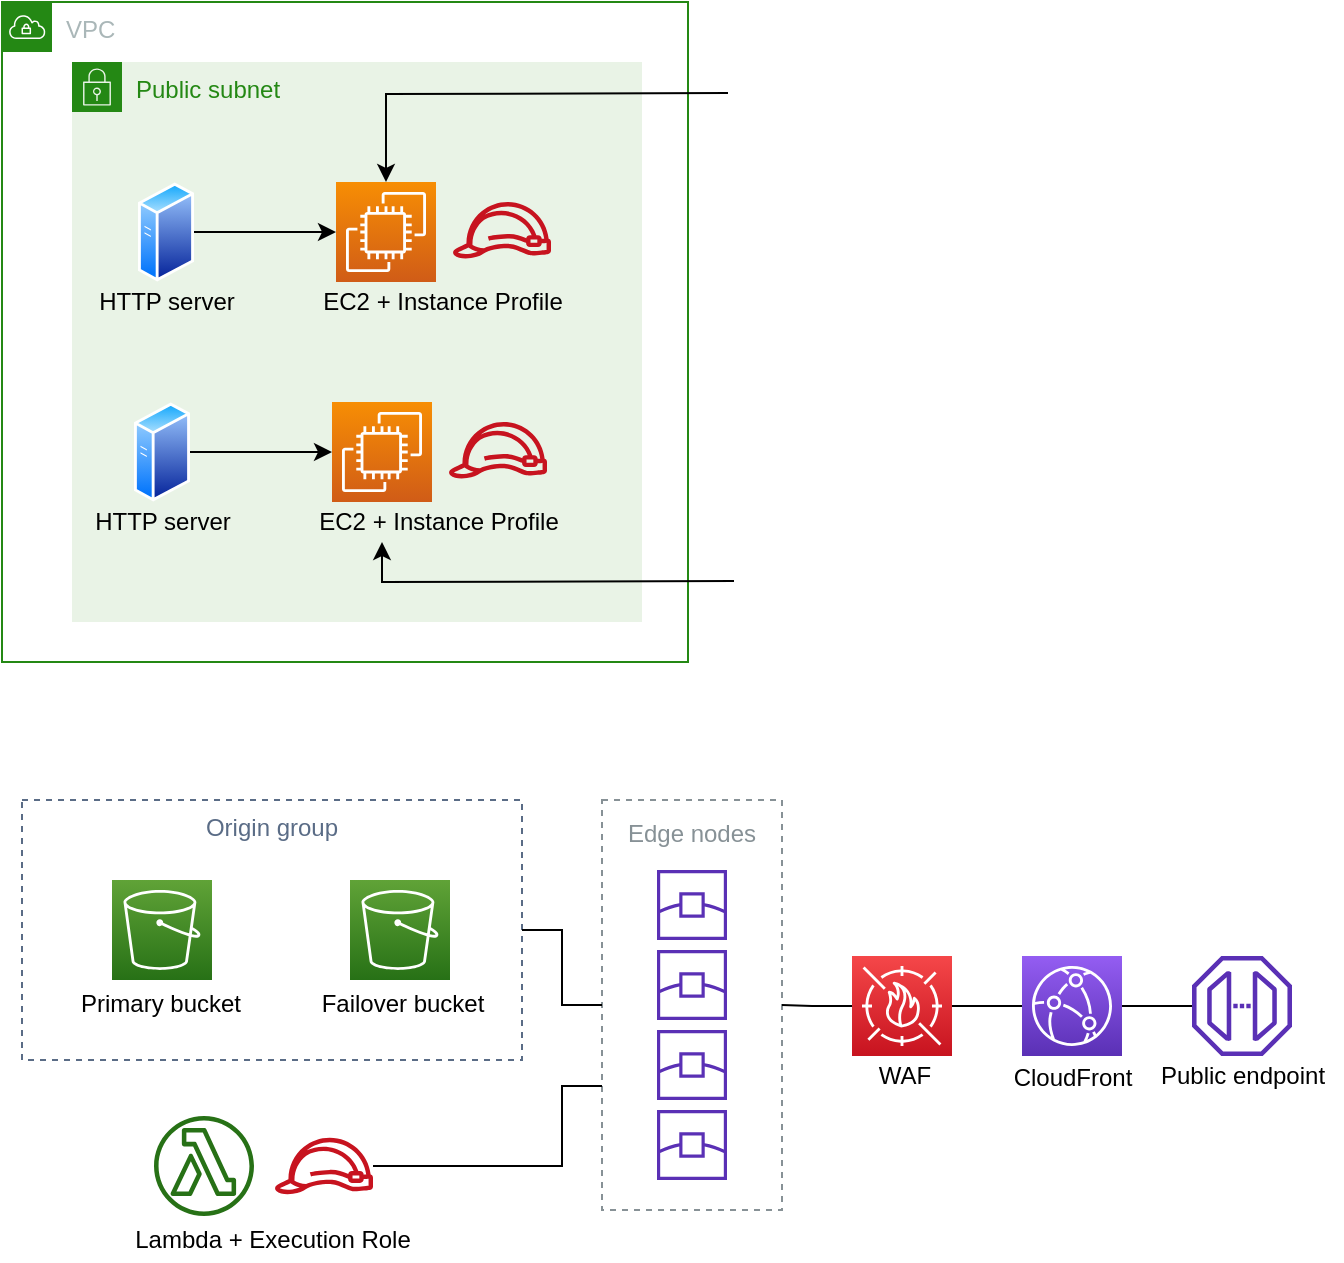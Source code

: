 <mxfile version="14.1.8" type="device"><diagram id="VrJSyCtyyk0UYBWMlAai" name="Page-1"><mxGraphModel dx="1086" dy="806" grid="1" gridSize="10" guides="1" tooltips="1" connect="1" arrows="1" fold="1" page="1" pageScale="1" pageWidth="850" pageHeight="1100" math="0" shadow="0"><root><mxCell id="0"/><mxCell id="1" parent="0"/><mxCell id="t7BEnbgrJtdrj7GlDJGb-13" style="edgeStyle=orthogonalEdgeStyle;rounded=0;orthogonalLoop=1;jettySize=auto;html=1;exitX=0.5;exitY=1;exitDx=0;exitDy=0;" parent="1" edge="1"><mxGeometry relative="1" as="geometry"><mxPoint x="345" y="630" as="sourcePoint"/><mxPoint x="345" y="630" as="targetPoint"/></mxGeometry></mxCell><mxCell id="pYBIsoTa9pyas0MJcHTM-6" value="" style="group" parent="1" vertex="1" connectable="0"><mxGeometry x="220" y="637" width="150" height="72.12" as="geometry"/></mxCell><mxCell id="pYBIsoTa9pyas0MJcHTM-7" value="" style="outlineConnect=0;fontColor=#232F3E;gradientColor=none;fillColor=#C7131F;strokeColor=none;dashed=0;verticalLabelPosition=bottom;verticalAlign=top;align=center;html=1;fontSize=12;fontStyle=0;aspect=fixed;pointerEvents=1;shape=mxgraph.aws4.role;" parent="pYBIsoTa9pyas0MJcHTM-6" vertex="1"><mxGeometry x="76" y="10.9" width="50" height="28.21" as="geometry"/></mxCell><mxCell id="pYBIsoTa9pyas0MJcHTM-8" value="" style="outlineConnect=0;fontColor=#232F3E;gradientColor=none;fillColor=#277116;strokeColor=none;dashed=0;verticalLabelPosition=bottom;verticalAlign=top;align=center;html=1;fontSize=12;fontStyle=0;aspect=fixed;pointerEvents=1;shape=mxgraph.aws4.lambda_function;" parent="pYBIsoTa9pyas0MJcHTM-6" vertex="1"><mxGeometry x="16" width="50" height="50" as="geometry"/></mxCell><mxCell id="pYBIsoTa9pyas0MJcHTM-9" value="Lambda + Execution Role" style="text;html=1;resizable=0;autosize=1;align=center;verticalAlign=middle;points=[];fillColor=none;strokeColor=none;rounded=0;" parent="pYBIsoTa9pyas0MJcHTM-6" vertex="1"><mxGeometry y="52.12" width="150" height="20" as="geometry"/></mxCell><mxCell id="pYBIsoTa9pyas0MJcHTM-15" value="" style="group" parent="1" vertex="1" connectable="0"><mxGeometry x="170" y="479" width="250" height="130" as="geometry"/></mxCell><mxCell id="pYBIsoTa9pyas0MJcHTM-13" value="Origin group" style="fillColor=none;strokeColor=#5A6C86;dashed=1;verticalAlign=top;fontStyle=0;fontColor=#5A6C86;" parent="pYBIsoTa9pyas0MJcHTM-15" vertex="1"><mxGeometry width="250" height="130" as="geometry"/></mxCell><mxCell id="pYBIsoTa9pyas0MJcHTM-10" value="" style="group" parent="pYBIsoTa9pyas0MJcHTM-15" vertex="1" connectable="0"><mxGeometry x="140" y="40" width="100" height="72" as="geometry"/></mxCell><mxCell id="t7BEnbgrJtdrj7GlDJGb-5" value="" style="outlineConnect=0;fontColor=#232F3E;gradientColor=#60A337;gradientDirection=north;fillColor=#277116;strokeColor=#ffffff;dashed=0;verticalLabelPosition=bottom;verticalAlign=top;align=center;html=1;fontSize=12;fontStyle=0;aspect=fixed;shape=mxgraph.aws4.resourceIcon;resIcon=mxgraph.aws4.s3;" parent="pYBIsoTa9pyas0MJcHTM-10" vertex="1"><mxGeometry x="24" width="50" height="50" as="geometry"/></mxCell><mxCell id="t7BEnbgrJtdrj7GlDJGb-6" value="Failover bucket" style="text;html=1;resizable=0;autosize=1;align=center;verticalAlign=middle;points=[];fillColor=none;strokeColor=none;rounded=0;" parent="pYBIsoTa9pyas0MJcHTM-10" vertex="1"><mxGeometry y="52" width="100" height="20" as="geometry"/></mxCell><mxCell id="pYBIsoTa9pyas0MJcHTM-14" value="" style="group" parent="pYBIsoTa9pyas0MJcHTM-15" vertex="1" connectable="0"><mxGeometry x="19" y="40" width="100" height="72" as="geometry"/></mxCell><mxCell id="t7BEnbgrJtdrj7GlDJGb-8" value="" style="outlineConnect=0;fontColor=#232F3E;gradientColor=#60A337;gradientDirection=north;fillColor=#277116;strokeColor=#ffffff;dashed=0;verticalLabelPosition=bottom;verticalAlign=top;align=center;html=1;fontSize=12;fontStyle=0;aspect=fixed;shape=mxgraph.aws4.resourceIcon;resIcon=mxgraph.aws4.s3;" parent="pYBIsoTa9pyas0MJcHTM-14" vertex="1"><mxGeometry x="26" width="50" height="50" as="geometry"/></mxCell><mxCell id="t7BEnbgrJtdrj7GlDJGb-9" value="Primary bucket" style="text;html=1;resizable=0;autosize=1;align=center;verticalAlign=middle;points=[];fillColor=none;strokeColor=none;rounded=0;" parent="pYBIsoTa9pyas0MJcHTM-14" vertex="1"><mxGeometry y="52" width="100" height="20" as="geometry"/></mxCell><mxCell id="pYBIsoTa9pyas0MJcHTM-27" value="" style="group" parent="1" vertex="1" connectable="0"><mxGeometry x="460" y="479" width="90" height="205" as="geometry"/></mxCell><mxCell id="pYBIsoTa9pyas0MJcHTM-16" value="Edge nodes" style="outlineConnect=0;gradientColor=none;html=1;whiteSpace=wrap;fontSize=12;fontStyle=0;strokeColor=#879196;fillColor=none;verticalAlign=top;align=center;fontColor=#879196;dashed=1;spacingTop=3;" parent="pYBIsoTa9pyas0MJcHTM-27" vertex="1"><mxGeometry width="90" height="205" as="geometry"/></mxCell><mxCell id="pYBIsoTa9pyas0MJcHTM-17" value="" style="outlineConnect=0;fontColor=#232F3E;gradientColor=none;fillColor=#5A30B5;strokeColor=none;dashed=0;verticalLabelPosition=bottom;verticalAlign=top;align=center;html=1;fontSize=12;fontStyle=0;aspect=fixed;pointerEvents=1;shape=mxgraph.aws4.edge_location;" parent="pYBIsoTa9pyas0MJcHTM-27" vertex="1"><mxGeometry x="27.5" y="35" width="35" height="35" as="geometry"/></mxCell><mxCell id="pYBIsoTa9pyas0MJcHTM-18" value="" style="outlineConnect=0;fontColor=#232F3E;gradientColor=none;fillColor=#5A30B5;strokeColor=none;dashed=0;verticalLabelPosition=bottom;verticalAlign=top;align=center;html=1;fontSize=12;fontStyle=0;aspect=fixed;pointerEvents=1;shape=mxgraph.aws4.edge_location;" parent="pYBIsoTa9pyas0MJcHTM-27" vertex="1"><mxGeometry x="27.5" y="75" width="35" height="35" as="geometry"/></mxCell><mxCell id="pYBIsoTa9pyas0MJcHTM-19" value="" style="outlineConnect=0;fontColor=#232F3E;gradientColor=none;fillColor=#5A30B5;strokeColor=none;dashed=0;verticalLabelPosition=bottom;verticalAlign=top;align=center;html=1;fontSize=12;fontStyle=0;aspect=fixed;pointerEvents=1;shape=mxgraph.aws4.edge_location;" parent="pYBIsoTa9pyas0MJcHTM-27" vertex="1"><mxGeometry x="27.5" y="115" width="35" height="35" as="geometry"/></mxCell><mxCell id="pYBIsoTa9pyas0MJcHTM-21" value="" style="outlineConnect=0;fontColor=#232F3E;gradientColor=none;fillColor=#5A30B5;strokeColor=none;dashed=0;verticalLabelPosition=bottom;verticalAlign=top;align=center;html=1;fontSize=12;fontStyle=0;aspect=fixed;pointerEvents=1;shape=mxgraph.aws4.edge_location;" parent="pYBIsoTa9pyas0MJcHTM-27" vertex="1"><mxGeometry x="27.5" y="155" width="35" height="35" as="geometry"/></mxCell><mxCell id="pYBIsoTa9pyas0MJcHTM-29" style="edgeStyle=orthogonalEdgeStyle;rounded=0;orthogonalLoop=1;jettySize=auto;html=1;exitX=1;exitY=0.5;exitDx=0;exitDy=0;endArrow=none;endFill=0;" parent="1" source="pYBIsoTa9pyas0MJcHTM-13" target="pYBIsoTa9pyas0MJcHTM-16" edge="1"><mxGeometry relative="1" as="geometry"/></mxCell><mxCell id="pYBIsoTa9pyas0MJcHTM-30" style="edgeStyle=orthogonalEdgeStyle;rounded=0;orthogonalLoop=1;jettySize=auto;html=1;startArrow=none;startFill=0;endArrow=none;endFill=0;" parent="1" source="pYBIsoTa9pyas0MJcHTM-7" target="pYBIsoTa9pyas0MJcHTM-16" edge="1"><mxGeometry relative="1" as="geometry"><Array as="points"><mxPoint x="440" y="662"/><mxPoint x="440" y="622"/></Array></mxGeometry></mxCell><mxCell id="pYBIsoTa9pyas0MJcHTM-32" value="" style="group" parent="1" vertex="1" connectable="0"><mxGeometry x="660" y="557" width="70" height="71" as="geometry"/></mxCell><mxCell id="pYBIsoTa9pyas0MJcHTM-1" value="" style="outlineConnect=0;fontColor=#232F3E;gradientColor=#945DF2;gradientDirection=north;fillColor=#5A30B5;strokeColor=#ffffff;dashed=0;verticalLabelPosition=bottom;verticalAlign=top;align=center;html=1;fontSize=12;fontStyle=0;aspect=fixed;shape=mxgraph.aws4.resourceIcon;resIcon=mxgraph.aws4.cloudfront;" parent="pYBIsoTa9pyas0MJcHTM-32" vertex="1"><mxGeometry x="10" width="50" height="50" as="geometry"/></mxCell><mxCell id="pYBIsoTa9pyas0MJcHTM-31" value="CloudFront" style="text;html=1;align=center;verticalAlign=middle;resizable=0;points=[];autosize=1;" parent="pYBIsoTa9pyas0MJcHTM-32" vertex="1"><mxGeometry y="51" width="70" height="20" as="geometry"/></mxCell><mxCell id="pYBIsoTa9pyas0MJcHTM-36" value="" style="group" parent="1" vertex="1" connectable="0"><mxGeometry x="585" y="557" width="50" height="70" as="geometry"/></mxCell><mxCell id="pYBIsoTa9pyas0MJcHTM-2" value="" style="outlineConnect=0;fontColor=#232F3E;gradientColor=#F54749;gradientDirection=north;fillColor=#C7131F;strokeColor=#ffffff;dashed=0;verticalLabelPosition=bottom;verticalAlign=top;align=center;html=1;fontSize=12;fontStyle=0;aspect=fixed;shape=mxgraph.aws4.resourceIcon;resIcon=mxgraph.aws4.waf;" parent="pYBIsoTa9pyas0MJcHTM-36" vertex="1"><mxGeometry width="50" height="50" as="geometry"/></mxCell><mxCell id="pYBIsoTa9pyas0MJcHTM-35" value="WAF" style="text;html=1;align=center;verticalAlign=middle;resizable=0;points=[];autosize=1;" parent="pYBIsoTa9pyas0MJcHTM-36" vertex="1"><mxGeometry x="6" y="50" width="40" height="20" as="geometry"/></mxCell><mxCell id="pYBIsoTa9pyas0MJcHTM-37" value="" style="group" parent="1" vertex="1" connectable="0"><mxGeometry x="730" y="557" width="100" height="70" as="geometry"/></mxCell><mxCell id="pYBIsoTa9pyas0MJcHTM-3" value="" style="outlineConnect=0;fontColor=#232F3E;gradientColor=none;fillColor=#5A30B5;strokeColor=none;dashed=0;verticalLabelPosition=bottom;verticalAlign=top;align=center;html=1;fontSize=12;fontStyle=0;aspect=fixed;pointerEvents=1;shape=mxgraph.aws4.endpoint;" parent="pYBIsoTa9pyas0MJcHTM-37" vertex="1"><mxGeometry x="25" width="50" height="50" as="geometry"/></mxCell><mxCell id="pYBIsoTa9pyas0MJcHTM-33" value="Public endpoint" style="text;html=1;align=center;verticalAlign=middle;resizable=0;points=[];autosize=1;" parent="pYBIsoTa9pyas0MJcHTM-37" vertex="1"><mxGeometry y="50" width="100" height="20" as="geometry"/></mxCell><mxCell id="pYBIsoTa9pyas0MJcHTM-39" style="edgeStyle=orthogonalEdgeStyle;rounded=0;orthogonalLoop=1;jettySize=auto;html=1;startArrow=none;startFill=0;endArrow=none;endFill=0;" parent="1" source="pYBIsoTa9pyas0MJcHTM-2" target="pYBIsoTa9pyas0MJcHTM-1" edge="1"><mxGeometry relative="1" as="geometry"/></mxCell><mxCell id="pYBIsoTa9pyas0MJcHTM-40" style="edgeStyle=orthogonalEdgeStyle;rounded=0;orthogonalLoop=1;jettySize=auto;html=1;startArrow=none;startFill=0;endArrow=none;endFill=0;" parent="1" source="pYBIsoTa9pyas0MJcHTM-1" target="pYBIsoTa9pyas0MJcHTM-3" edge="1"><mxGeometry relative="1" as="geometry"/></mxCell><mxCell id="pYBIsoTa9pyas0MJcHTM-38" style="edgeStyle=orthogonalEdgeStyle;rounded=0;orthogonalLoop=1;jettySize=auto;html=1;startArrow=none;startFill=0;endArrow=none;endFill=0;" parent="1" source="pYBIsoTa9pyas0MJcHTM-2" target="pYBIsoTa9pyas0MJcHTM-16" edge="1"><mxGeometry relative="1" as="geometry"/></mxCell><mxCell id="0BAHfwUMQpWNPqYW698L-1" value="VPC" style="points=[[0,0],[0.25,0],[0.5,0],[0.75,0],[1,0],[1,0.25],[1,0.5],[1,0.75],[1,1],[0.75,1],[0.5,1],[0.25,1],[0,1],[0,0.75],[0,0.5],[0,0.25]];outlineConnect=0;gradientColor=none;html=1;whiteSpace=wrap;fontSize=12;fontStyle=0;shape=mxgraph.aws4.group;grIcon=mxgraph.aws4.group_vpc;strokeColor=#248814;fillColor=none;verticalAlign=top;align=left;spacingLeft=30;fontColor=#AAB7B8;dashed=0;" vertex="1" parent="1"><mxGeometry x="160" y="80" width="343" height="330" as="geometry"/></mxCell><mxCell id="0BAHfwUMQpWNPqYW698L-2" value="Public subnet" style="points=[[0,0],[0.25,0],[0.5,0],[0.75,0],[1,0],[1,0.25],[1,0.5],[1,0.75],[1,1],[0.75,1],[0.5,1],[0.25,1],[0,1],[0,0.75],[0,0.5],[0,0.25]];outlineConnect=0;gradientColor=none;html=1;whiteSpace=wrap;fontSize=12;fontStyle=0;shape=mxgraph.aws4.group;grIcon=mxgraph.aws4.group_security_group;grStroke=0;strokeColor=#248814;fillColor=#E9F3E6;verticalAlign=top;align=left;spacingLeft=30;fontColor=#248814;dashed=0;" vertex="1" parent="1"><mxGeometry x="195" y="110" width="285" height="280" as="geometry"/></mxCell><mxCell id="0BAHfwUMQpWNPqYW698L-3" value="" style="group" vertex="1" connectable="0" parent="1"><mxGeometry x="202" y="170" width="248.0" height="70" as="geometry"/></mxCell><mxCell id="0BAHfwUMQpWNPqYW698L-4" value="" style="group" vertex="1" connectable="0" parent="0BAHfwUMQpWNPqYW698L-3"><mxGeometry x="108.0" width="140" height="70" as="geometry"/></mxCell><mxCell id="0BAHfwUMQpWNPqYW698L-5" value="" style="outlineConnect=0;fontColor=#232F3E;gradientColor=none;fillColor=#C7131F;strokeColor=none;dashed=0;verticalLabelPosition=bottom;verticalAlign=top;align=center;html=1;fontSize=12;fontStyle=0;aspect=fixed;pointerEvents=1;shape=mxgraph.aws4.role;" vertex="1" parent="0BAHfwUMQpWNPqYW698L-4"><mxGeometry x="75.0" y="10.0" width="50" height="28.21" as="geometry"/></mxCell><mxCell id="0BAHfwUMQpWNPqYW698L-6" value="" style="outlineConnect=0;fontColor=#232F3E;gradientColor=#F78E04;gradientDirection=north;fillColor=#D05C17;strokeColor=#ffffff;dashed=0;verticalLabelPosition=bottom;verticalAlign=top;align=center;html=1;fontSize=12;fontStyle=0;aspect=fixed;shape=mxgraph.aws4.resourceIcon;resIcon=mxgraph.aws4.ec2;" vertex="1" parent="0BAHfwUMQpWNPqYW698L-4"><mxGeometry x="17.0" width="50" height="50" as="geometry"/></mxCell><mxCell id="0BAHfwUMQpWNPqYW698L-7" value="&lt;div&gt;&lt;span&gt;EC2 + Instance Profile&lt;/span&gt;&lt;/div&gt;" style="text;html=1;resizable=0;autosize=1;align=center;verticalAlign=middle;points=[];fillColor=none;strokeColor=none;rounded=0;" vertex="1" parent="0BAHfwUMQpWNPqYW698L-4"><mxGeometry y="50" width="140" height="20" as="geometry"/></mxCell><mxCell id="0BAHfwUMQpWNPqYW698L-8" value="" style="group" vertex="1" connectable="0" parent="0BAHfwUMQpWNPqYW698L-3"><mxGeometry width="80" height="70" as="geometry"/></mxCell><mxCell id="0BAHfwUMQpWNPqYW698L-9" value="" style="aspect=fixed;perimeter=ellipsePerimeter;html=1;align=center;shadow=0;dashed=0;spacingTop=3;image;image=img/lib/active_directory/generic_server.svg;" vertex="1" parent="0BAHfwUMQpWNPqYW698L-8"><mxGeometry x="26" width="28.0" height="50" as="geometry"/></mxCell><mxCell id="0BAHfwUMQpWNPqYW698L-10" value="HTTP server" style="text;html=1;resizable=0;autosize=1;align=center;verticalAlign=middle;points=[];fillColor=none;strokeColor=none;rounded=0;" vertex="1" parent="0BAHfwUMQpWNPqYW698L-8"><mxGeometry y="50" width="80" height="20" as="geometry"/></mxCell><mxCell id="0BAHfwUMQpWNPqYW698L-11" style="edgeStyle=orthogonalEdgeStyle;rounded=0;orthogonalLoop=1;jettySize=auto;html=1;" edge="1" parent="0BAHfwUMQpWNPqYW698L-3" source="0BAHfwUMQpWNPqYW698L-9" target="0BAHfwUMQpWNPqYW698L-6"><mxGeometry relative="1" as="geometry"/></mxCell><mxCell id="0BAHfwUMQpWNPqYW698L-12" value="" style="group" vertex="1" connectable="0" parent="1"><mxGeometry x="200" y="280" width="248.0" height="70" as="geometry"/></mxCell><mxCell id="0BAHfwUMQpWNPqYW698L-13" value="" style="group" vertex="1" connectable="0" parent="0BAHfwUMQpWNPqYW698L-12"><mxGeometry x="108.0" width="140" height="70" as="geometry"/></mxCell><mxCell id="0BAHfwUMQpWNPqYW698L-14" value="" style="outlineConnect=0;fontColor=#232F3E;gradientColor=none;fillColor=#C7131F;strokeColor=none;dashed=0;verticalLabelPosition=bottom;verticalAlign=top;align=center;html=1;fontSize=12;fontStyle=0;aspect=fixed;pointerEvents=1;shape=mxgraph.aws4.role;" vertex="1" parent="0BAHfwUMQpWNPqYW698L-13"><mxGeometry x="75.0" y="10.0" width="50" height="28.21" as="geometry"/></mxCell><mxCell id="0BAHfwUMQpWNPqYW698L-15" value="" style="outlineConnect=0;fontColor=#232F3E;gradientColor=#F78E04;gradientDirection=north;fillColor=#D05C17;strokeColor=#ffffff;dashed=0;verticalLabelPosition=bottom;verticalAlign=top;align=center;html=1;fontSize=12;fontStyle=0;aspect=fixed;shape=mxgraph.aws4.resourceIcon;resIcon=mxgraph.aws4.ec2;" vertex="1" parent="0BAHfwUMQpWNPqYW698L-13"><mxGeometry x="17.0" width="50" height="50" as="geometry"/></mxCell><mxCell id="0BAHfwUMQpWNPqYW698L-16" value="&lt;div&gt;&lt;span&gt;EC2 + Instance Profile&lt;/span&gt;&lt;/div&gt;" style="text;html=1;resizable=0;autosize=1;align=center;verticalAlign=middle;points=[];fillColor=none;strokeColor=none;rounded=0;" vertex="1" parent="0BAHfwUMQpWNPqYW698L-13"><mxGeometry y="50" width="140" height="20" as="geometry"/></mxCell><mxCell id="0BAHfwUMQpWNPqYW698L-17" value="" style="group" vertex="1" connectable="0" parent="0BAHfwUMQpWNPqYW698L-12"><mxGeometry width="80" height="70" as="geometry"/></mxCell><mxCell id="0BAHfwUMQpWNPqYW698L-18" value="" style="aspect=fixed;perimeter=ellipsePerimeter;html=1;align=center;shadow=0;dashed=0;spacingTop=3;image;image=img/lib/active_directory/generic_server.svg;" vertex="1" parent="0BAHfwUMQpWNPqYW698L-17"><mxGeometry x="26" width="28.0" height="50" as="geometry"/></mxCell><mxCell id="0BAHfwUMQpWNPqYW698L-19" value="HTTP server" style="text;html=1;resizable=0;autosize=1;align=center;verticalAlign=middle;points=[];fillColor=none;strokeColor=none;rounded=0;" vertex="1" parent="0BAHfwUMQpWNPqYW698L-17"><mxGeometry y="50" width="80" height="20" as="geometry"/></mxCell><mxCell id="0BAHfwUMQpWNPqYW698L-20" style="edgeStyle=orthogonalEdgeStyle;rounded=0;orthogonalLoop=1;jettySize=auto;html=1;" edge="1" parent="0BAHfwUMQpWNPqYW698L-12" source="0BAHfwUMQpWNPqYW698L-18" target="0BAHfwUMQpWNPqYW698L-15"><mxGeometry relative="1" as="geometry"/></mxCell><mxCell id="0BAHfwUMQpWNPqYW698L-21" style="edgeStyle=orthogonalEdgeStyle;rounded=0;orthogonalLoop=1;jettySize=auto;html=1;" edge="1" parent="1" target="0BAHfwUMQpWNPqYW698L-6"><mxGeometry relative="1" as="geometry"><mxPoint x="523" y="125.5" as="sourcePoint"/></mxGeometry></mxCell><mxCell id="0BAHfwUMQpWNPqYW698L-22" style="edgeStyle=orthogonalEdgeStyle;rounded=0;orthogonalLoop=1;jettySize=auto;html=1;entryX=0.3;entryY=1;entryDx=0;entryDy=0;entryPerimeter=0;" edge="1" parent="1" target="0BAHfwUMQpWNPqYW698L-16"><mxGeometry relative="1" as="geometry"><mxPoint x="526" y="369.5" as="sourcePoint"/></mxGeometry></mxCell></root></mxGraphModel></diagram></mxfile>